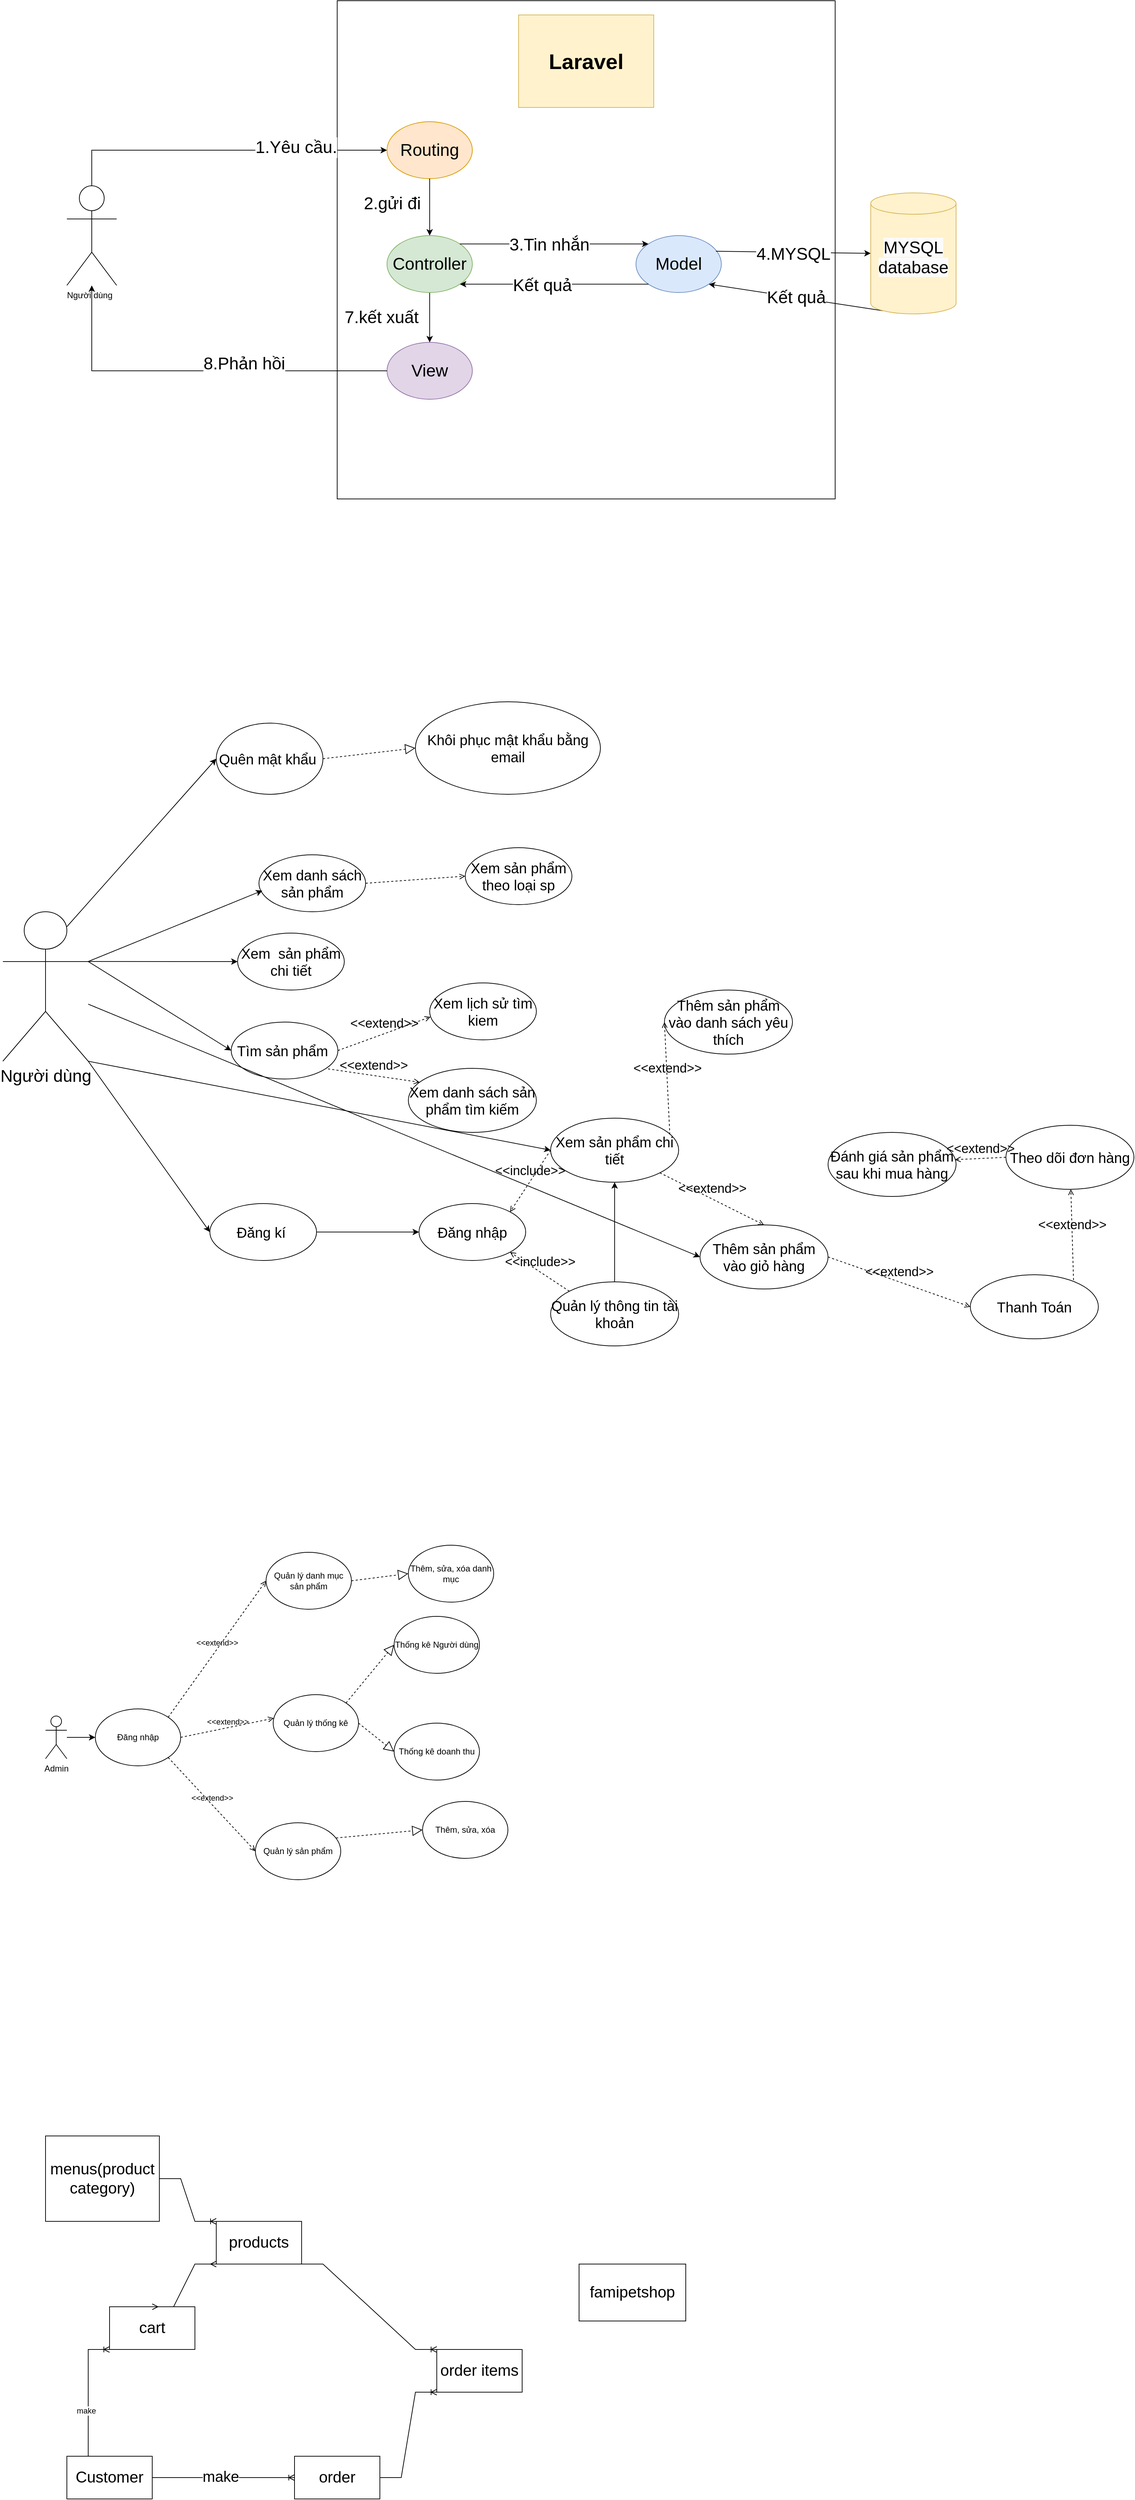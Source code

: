 <mxfile version="22.0.0" type="github">
  <diagram name="Page-1" id="Csa7pxaQarw_l8LM6HaA">
    <mxGraphModel dx="1303" dy="1769" grid="1" gridSize="10" guides="1" tooltips="1" connect="1" arrows="1" fold="1" page="1" pageScale="1" pageWidth="850" pageHeight="1100" math="0" shadow="0">
      <root>
        <mxCell id="0" />
        <mxCell id="1" parent="0" />
        <mxCell id="3KPnmuKeQcaT3rE72Kjd-59" value="" style="group" parent="1" vertex="1" connectable="0">
          <mxGeometry x="60" y="55" width="1590" height="905" as="geometry" />
        </mxCell>
        <mxCell id="dK1LLXXqNewjSdYJ9ix--1" value="Người dùng" style="shape=umlActor;verticalLabelPosition=bottom;verticalAlign=top;html=1;outlineConnect=0;fontSize=24;" parent="3KPnmuKeQcaT3rE72Kjd-59" vertex="1">
          <mxGeometry y="295" width="120" height="210" as="geometry" />
        </mxCell>
        <mxCell id="dK1LLXXqNewjSdYJ9ix--2" value="Quên mật khẩu&amp;nbsp;" style="ellipse;whiteSpace=wrap;html=1;fontSize=20;" parent="3KPnmuKeQcaT3rE72Kjd-59" vertex="1">
          <mxGeometry x="300" y="30" width="150" height="100" as="geometry" />
        </mxCell>
        <mxCell id="dK1LLXXqNewjSdYJ9ix--3" value="Xem danh sách sản phẩm" style="ellipse;whiteSpace=wrap;html=1;fontSize=20;" parent="3KPnmuKeQcaT3rE72Kjd-59" vertex="1">
          <mxGeometry x="360" y="215" width="150" height="80" as="geometry" />
        </mxCell>
        <mxCell id="dK1LLXXqNewjSdYJ9ix--7" value="Xem&amp;nbsp; sản phẩm chi tiết" style="ellipse;whiteSpace=wrap;html=1;fontSize=20;" parent="3KPnmuKeQcaT3rE72Kjd-59" vertex="1">
          <mxGeometry x="330" y="325" width="150" height="80" as="geometry" />
        </mxCell>
        <mxCell id="dK1LLXXqNewjSdYJ9ix--8" value="Tìm sản phẩm&amp;nbsp;" style="ellipse;whiteSpace=wrap;html=1;fontSize=20;" parent="3KPnmuKeQcaT3rE72Kjd-59" vertex="1">
          <mxGeometry x="321" y="450" width="150" height="80" as="geometry" />
        </mxCell>
        <mxCell id="dK1LLXXqNewjSdYJ9ix--9" value="Đăng nhập" style="ellipse;whiteSpace=wrap;html=1;fontSize=20;" parent="3KPnmuKeQcaT3rE72Kjd-59" vertex="1">
          <mxGeometry x="585" y="705" width="150" height="80" as="geometry" />
        </mxCell>
        <mxCell id="dK1LLXXqNewjSdYJ9ix--13" value="Đăng kí&amp;nbsp;" style="ellipse;whiteSpace=wrap;html=1;fontSize=20;" parent="3KPnmuKeQcaT3rE72Kjd-59" vertex="1">
          <mxGeometry x="291" y="705" width="150" height="80" as="geometry" />
        </mxCell>
        <mxCell id="dK1LLXXqNewjSdYJ9ix--62" value="" style="endArrow=classic;html=1;rounded=0;entryX=0;entryY=0.5;entryDx=0;entryDy=0;exitX=0.75;exitY=0.1;exitDx=0;exitDy=0;exitPerimeter=0;" parent="3KPnmuKeQcaT3rE72Kjd-59" source="dK1LLXXqNewjSdYJ9ix--1" target="dK1LLXXqNewjSdYJ9ix--2" edge="1">
          <mxGeometry width="50" height="50" relative="1" as="geometry">
            <mxPoint x="290" y="495" as="sourcePoint" />
            <mxPoint x="340" y="445" as="targetPoint" />
          </mxGeometry>
        </mxCell>
        <mxCell id="dK1LLXXqNewjSdYJ9ix--64" value="" style="endArrow=classic;html=1;rounded=0;entryX=0.032;entryY=0.629;entryDx=0;entryDy=0;entryPerimeter=0;exitX=1;exitY=0.333;exitDx=0;exitDy=0;exitPerimeter=0;" parent="3KPnmuKeQcaT3rE72Kjd-59" source="dK1LLXXqNewjSdYJ9ix--1" target="dK1LLXXqNewjSdYJ9ix--3" edge="1">
          <mxGeometry width="50" height="50" relative="1" as="geometry">
            <mxPoint x="130" y="365" as="sourcePoint" />
            <mxPoint x="340" y="445" as="targetPoint" />
          </mxGeometry>
        </mxCell>
        <mxCell id="dK1LLXXqNewjSdYJ9ix--65" value="" style="endArrow=classic;html=1;rounded=0;entryX=0;entryY=0.5;entryDx=0;entryDy=0;exitX=1;exitY=0.333;exitDx=0;exitDy=0;exitPerimeter=0;" parent="3KPnmuKeQcaT3rE72Kjd-59" source="dK1LLXXqNewjSdYJ9ix--1" target="dK1LLXXqNewjSdYJ9ix--7" edge="1">
          <mxGeometry width="50" height="50" relative="1" as="geometry">
            <mxPoint x="120" y="425" as="sourcePoint" />
            <mxPoint x="340" y="445" as="targetPoint" />
          </mxGeometry>
        </mxCell>
        <mxCell id="dK1LLXXqNewjSdYJ9ix--66" value="" style="endArrow=classic;html=1;rounded=0;entryX=0;entryY=0.5;entryDx=0;entryDy=0;exitX=1;exitY=0.333;exitDx=0;exitDy=0;exitPerimeter=0;" parent="3KPnmuKeQcaT3rE72Kjd-59" source="dK1LLXXqNewjSdYJ9ix--1" target="dK1LLXXqNewjSdYJ9ix--8" edge="1">
          <mxGeometry width="50" height="50" relative="1" as="geometry">
            <mxPoint x="290" y="495" as="sourcePoint" />
            <mxPoint x="340" y="445" as="targetPoint" />
          </mxGeometry>
        </mxCell>
        <mxCell id="dK1LLXXqNewjSdYJ9ix--68" value="" style="endArrow=classic;html=1;rounded=0;entryX=0;entryY=0.5;entryDx=0;entryDy=0;exitX=1;exitY=1;exitDx=0;exitDy=0;exitPerimeter=0;" parent="3KPnmuKeQcaT3rE72Kjd-59" source="dK1LLXXqNewjSdYJ9ix--1" target="dK1LLXXqNewjSdYJ9ix--13" edge="1">
          <mxGeometry width="50" height="50" relative="1" as="geometry">
            <mxPoint x="290" y="495" as="sourcePoint" />
            <mxPoint x="340" y="445" as="targetPoint" />
          </mxGeometry>
        </mxCell>
        <mxCell id="3KPnmuKeQcaT3rE72Kjd-23" value="&lt;font style=&quot;font-size: 20px;&quot;&gt;Khôi phục mật khẩu bằng email&lt;/font&gt;" style="ellipse;whiteSpace=wrap;html=1;" parent="3KPnmuKeQcaT3rE72Kjd-59" vertex="1">
          <mxGeometry x="580" width="260" height="130" as="geometry" />
        </mxCell>
        <mxCell id="3KPnmuKeQcaT3rE72Kjd-24" value="" style="endArrow=block;dashed=1;endFill=0;endSize=12;html=1;rounded=0;exitX=1;exitY=0.5;exitDx=0;exitDy=0;entryX=0;entryY=0.5;entryDx=0;entryDy=0;" parent="3KPnmuKeQcaT3rE72Kjd-59" source="dK1LLXXqNewjSdYJ9ix--2" target="3KPnmuKeQcaT3rE72Kjd-23" edge="1">
          <mxGeometry width="160" relative="1" as="geometry">
            <mxPoint x="560" y="335" as="sourcePoint" />
            <mxPoint x="720" y="335" as="targetPoint" />
          </mxGeometry>
        </mxCell>
        <mxCell id="3KPnmuKeQcaT3rE72Kjd-26" value="" style="endArrow=classic;html=1;rounded=0;exitX=1;exitY=0.5;exitDx=0;exitDy=0;entryX=0;entryY=0.5;entryDx=0;entryDy=0;" parent="3KPnmuKeQcaT3rE72Kjd-59" source="dK1LLXXqNewjSdYJ9ix--13" target="dK1LLXXqNewjSdYJ9ix--9" edge="1">
          <mxGeometry width="50" height="50" relative="1" as="geometry">
            <mxPoint x="610" y="685" as="sourcePoint" />
            <mxPoint x="660" y="635" as="targetPoint" />
          </mxGeometry>
        </mxCell>
        <mxCell id="3KPnmuKeQcaT3rE72Kjd-28" value="Xem sản phẩm theo loại sp" style="ellipse;whiteSpace=wrap;html=1;fontSize=20;" parent="3KPnmuKeQcaT3rE72Kjd-59" vertex="1">
          <mxGeometry x="650" y="205" width="150" height="80" as="geometry" />
        </mxCell>
        <mxCell id="3KPnmuKeQcaT3rE72Kjd-32" value="" style="html=1;verticalAlign=bottom;labelBackgroundColor=none;endArrow=open;endFill=0;dashed=1;rounded=0;entryX=0;entryY=0.5;entryDx=0;entryDy=0;exitX=1;exitY=0.5;exitDx=0;exitDy=0;" parent="3KPnmuKeQcaT3rE72Kjd-59" source="dK1LLXXqNewjSdYJ9ix--3" target="3KPnmuKeQcaT3rE72Kjd-28" edge="1">
          <mxGeometry width="160" relative="1" as="geometry">
            <mxPoint x="560" y="325" as="sourcePoint" />
            <mxPoint x="720" y="325" as="targetPoint" />
          </mxGeometry>
        </mxCell>
        <mxCell id="3KPnmuKeQcaT3rE72Kjd-33" value="Xem danh sách sản phẩm tìm kiếm" style="ellipse;whiteSpace=wrap;html=1;fontSize=20;" parent="3KPnmuKeQcaT3rE72Kjd-59" vertex="1">
          <mxGeometry x="570" y="515" width="180" height="90" as="geometry" />
        </mxCell>
        <mxCell id="3KPnmuKeQcaT3rE72Kjd-34" value="Xem lịch sử tìm kiem" style="ellipse;whiteSpace=wrap;html=1;fontSize=20;" parent="3KPnmuKeQcaT3rE72Kjd-59" vertex="1">
          <mxGeometry x="600" y="395" width="150" height="80" as="geometry" />
        </mxCell>
        <mxCell id="3KPnmuKeQcaT3rE72Kjd-35" value="&lt;font style=&quot;font-size: 18px;&quot;&gt;&amp;lt;&amp;lt;extend&amp;gt;&amp;gt;&lt;/font&gt;" style="html=1;verticalAlign=bottom;labelBackgroundColor=none;endArrow=open;endFill=0;dashed=1;rounded=0;entryX=0.088;entryY=0.217;entryDx=0;entryDy=0;entryPerimeter=0;exitX=0.907;exitY=0.822;exitDx=0;exitDy=0;exitPerimeter=0;" parent="3KPnmuKeQcaT3rE72Kjd-59" source="dK1LLXXqNewjSdYJ9ix--8" target="3KPnmuKeQcaT3rE72Kjd-33" edge="1">
          <mxGeometry width="160" relative="1" as="geometry">
            <mxPoint x="490" y="565" as="sourcePoint" />
            <mxPoint x="720" y="295" as="targetPoint" />
          </mxGeometry>
        </mxCell>
        <mxCell id="3KPnmuKeQcaT3rE72Kjd-36" value="&lt;font style=&quot;font-size: 18px;&quot;&gt;&amp;lt;&amp;lt;extend&amp;gt;&amp;gt;&lt;/font&gt;" style="html=1;verticalAlign=bottom;labelBackgroundColor=none;endArrow=open;endFill=0;dashed=1;rounded=0;exitX=1;exitY=0.5;exitDx=0;exitDy=0;entryX=0.008;entryY=0.597;entryDx=0;entryDy=0;entryPerimeter=0;" parent="3KPnmuKeQcaT3rE72Kjd-59" source="dK1LLXXqNewjSdYJ9ix--8" target="3KPnmuKeQcaT3rE72Kjd-34" edge="1">
          <mxGeometry width="160" relative="1" as="geometry">
            <mxPoint x="560" y="295" as="sourcePoint" />
            <mxPoint x="540" y="435" as="targetPoint" />
          </mxGeometry>
        </mxCell>
        <mxCell id="3KPnmuKeQcaT3rE72Kjd-41" value="Thêm sản phẩm vào danh sách yêu thích" style="ellipse;whiteSpace=wrap;html=1;fontSize=20;" parent="3KPnmuKeQcaT3rE72Kjd-59" vertex="1">
          <mxGeometry x="930" y="405" width="180" height="90" as="geometry" />
        </mxCell>
        <mxCell id="3KPnmuKeQcaT3rE72Kjd-42" value="Thêm sản phẩm vào giỏ hàng" style="ellipse;whiteSpace=wrap;html=1;fontSize=20;" parent="3KPnmuKeQcaT3rE72Kjd-59" vertex="1">
          <mxGeometry x="980" y="735" width="180" height="90" as="geometry" />
        </mxCell>
        <mxCell id="3KPnmuKeQcaT3rE72Kjd-44" value="Xem sản phẩm chi tiết" style="ellipse;whiteSpace=wrap;html=1;fontSize=20;" parent="3KPnmuKeQcaT3rE72Kjd-59" vertex="1">
          <mxGeometry x="770" y="585" width="180" height="90" as="geometry" />
        </mxCell>
        <mxCell id="3KPnmuKeQcaT3rE72Kjd-46" value="Thanh Toán" style="ellipse;whiteSpace=wrap;html=1;fontSize=20;" parent="3KPnmuKeQcaT3rE72Kjd-59" vertex="1">
          <mxGeometry x="1360" y="805" width="180" height="90" as="geometry" />
        </mxCell>
        <mxCell id="3KPnmuKeQcaT3rE72Kjd-47" value="Theo dõi đơn hàng" style="ellipse;whiteSpace=wrap;html=1;fontSize=20;" parent="3KPnmuKeQcaT3rE72Kjd-59" vertex="1">
          <mxGeometry x="1410" y="595" width="180" height="90" as="geometry" />
        </mxCell>
        <mxCell id="3KPnmuKeQcaT3rE72Kjd-48" value="Đánh giá sản phẩm sau khi mua hàng" style="ellipse;whiteSpace=wrap;html=1;fontSize=20;" parent="3KPnmuKeQcaT3rE72Kjd-59" vertex="1">
          <mxGeometry x="1160" y="605" width="180" height="90" as="geometry" />
        </mxCell>
        <mxCell id="3KPnmuKeQcaT3rE72Kjd-50" value="&lt;font style=&quot;font-size: 18px;&quot;&gt;&amp;lt;&amp;lt;include&amp;gt;&amp;gt;&lt;/font&gt;" style="html=1;verticalAlign=bottom;labelBackgroundColor=none;endArrow=open;endFill=0;dashed=1;rounded=0;exitX=0;exitY=0.5;exitDx=0;exitDy=0;entryX=1;entryY=0;entryDx=0;entryDy=0;" parent="3KPnmuKeQcaT3rE72Kjd-59" source="3KPnmuKeQcaT3rE72Kjd-44" target="dK1LLXXqNewjSdYJ9ix--9" edge="1">
          <mxGeometry width="160" relative="1" as="geometry">
            <mxPoint x="850" y="635" as="sourcePoint" />
            <mxPoint x="650" y="645" as="targetPoint" />
          </mxGeometry>
        </mxCell>
        <mxCell id="3KPnmuKeQcaT3rE72Kjd-53" value="&lt;font style=&quot;font-size: 18px;&quot;&gt;&amp;lt;&amp;lt;extend&amp;gt;&amp;gt;&lt;/font&gt;" style="html=1;verticalAlign=bottom;labelBackgroundColor=none;endArrow=open;endFill=0;dashed=1;rounded=0;exitX=0.806;exitY=0.084;exitDx=0;exitDy=0;exitPerimeter=0;" parent="3KPnmuKeQcaT3rE72Kjd-59" source="3KPnmuKeQcaT3rE72Kjd-46" target="3KPnmuKeQcaT3rE72Kjd-47" edge="1">
          <mxGeometry width="160" relative="1" as="geometry">
            <mxPoint x="1330" y="695" as="sourcePoint" />
            <mxPoint x="1459" y="714" as="targetPoint" />
          </mxGeometry>
        </mxCell>
        <mxCell id="3KPnmuKeQcaT3rE72Kjd-54" value="&lt;font style=&quot;font-size: 18px;&quot;&gt;&amp;lt;&amp;lt;extend&amp;gt;&amp;gt;&lt;/font&gt;" style="html=1;verticalAlign=bottom;labelBackgroundColor=none;endArrow=open;endFill=0;dashed=1;rounded=0;entryX=0;entryY=0.5;entryDx=0;entryDy=0;exitX=1;exitY=0.5;exitDx=0;exitDy=0;" parent="3KPnmuKeQcaT3rE72Kjd-59" source="3KPnmuKeQcaT3rE72Kjd-42" target="3KPnmuKeQcaT3rE72Kjd-46" edge="1">
          <mxGeometry width="160" relative="1" as="geometry">
            <mxPoint x="1190" y="895" as="sourcePoint" />
            <mxPoint x="1319" y="914" as="targetPoint" />
          </mxGeometry>
        </mxCell>
        <mxCell id="3KPnmuKeQcaT3rE72Kjd-55" value="&lt;font style=&quot;font-size: 18px;&quot;&gt;&amp;lt;&amp;lt;extend&amp;gt;&amp;gt;&lt;/font&gt;" style="html=1;verticalAlign=bottom;labelBackgroundColor=none;endArrow=open;endFill=0;dashed=1;rounded=0;entryX=0.5;entryY=0;entryDx=0;entryDy=0;" parent="3KPnmuKeQcaT3rE72Kjd-59" source="3KPnmuKeQcaT3rE72Kjd-44" target="3KPnmuKeQcaT3rE72Kjd-42" edge="1">
          <mxGeometry width="160" relative="1" as="geometry">
            <mxPoint x="761" y="725" as="sourcePoint" />
            <mxPoint x="890" y="744" as="targetPoint" />
          </mxGeometry>
        </mxCell>
        <mxCell id="3KPnmuKeQcaT3rE72Kjd-56" value="&lt;font style=&quot;font-size: 18px;&quot;&gt;&amp;lt;&amp;lt;extend&amp;gt;&amp;gt;&lt;/font&gt;" style="html=1;verticalAlign=bottom;labelBackgroundColor=none;endArrow=open;endFill=0;dashed=1;rounded=0;entryX=0;entryY=0.5;entryDx=0;entryDy=0;exitX=0.931;exitY=0.256;exitDx=0;exitDy=0;exitPerimeter=0;" parent="3KPnmuKeQcaT3rE72Kjd-59" source="3KPnmuKeQcaT3rE72Kjd-44" target="3KPnmuKeQcaT3rE72Kjd-41" edge="1">
          <mxGeometry width="160" relative="1" as="geometry">
            <mxPoint x="940" y="540" as="sourcePoint" />
            <mxPoint x="1069" y="559" as="targetPoint" />
          </mxGeometry>
        </mxCell>
        <mxCell id="3KPnmuKeQcaT3rE72Kjd-58" value="&lt;font style=&quot;font-size: 18px;&quot;&gt;&amp;lt;&amp;lt;extend&amp;gt;&amp;gt;&lt;/font&gt;" style="html=1;verticalAlign=bottom;labelBackgroundColor=none;endArrow=open;endFill=0;dashed=1;rounded=0;entryX=0.991;entryY=0.426;entryDx=0;entryDy=0;entryPerimeter=0;exitX=0;exitY=0.5;exitDx=0;exitDy=0;" parent="3KPnmuKeQcaT3rE72Kjd-59" source="3KPnmuKeQcaT3rE72Kjd-47" target="3KPnmuKeQcaT3rE72Kjd-48" edge="1">
          <mxGeometry width="160" relative="1" as="geometry">
            <mxPoint x="1310" y="545" as="sourcePoint" />
            <mxPoint x="1439" y="564" as="targetPoint" />
          </mxGeometry>
        </mxCell>
        <mxCell id="3KPnmuKeQcaT3rE72Kjd-43" value="Quản lý thông tin tài khoản" style="ellipse;whiteSpace=wrap;html=1;fontSize=20;" parent="3KPnmuKeQcaT3rE72Kjd-59" vertex="1">
          <mxGeometry x="770" y="815" width="180" height="90" as="geometry" />
        </mxCell>
        <mxCell id="e0E3MGfZWb1Pn-WTLf0u-1" value="" style="edgeStyle=orthogonalEdgeStyle;rounded=0;orthogonalLoop=1;jettySize=auto;html=1;" parent="3KPnmuKeQcaT3rE72Kjd-59" source="3KPnmuKeQcaT3rE72Kjd-43" target="3KPnmuKeQcaT3rE72Kjd-44" edge="1">
          <mxGeometry relative="1" as="geometry" />
        </mxCell>
        <mxCell id="3KPnmuKeQcaT3rE72Kjd-52" value="&lt;font style=&quot;font-size: 18px;&quot;&gt;&amp;lt;&amp;lt;include&amp;gt;&amp;gt;&lt;/font&gt;" style="html=1;verticalAlign=bottom;labelBackgroundColor=none;endArrow=open;endFill=0;dashed=1;rounded=0;exitX=0;exitY=0;exitDx=0;exitDy=0;entryX=1;entryY=1;entryDx=0;entryDy=0;" parent="3KPnmuKeQcaT3rE72Kjd-59" source="3KPnmuKeQcaT3rE72Kjd-43" target="dK1LLXXqNewjSdYJ9ix--9" edge="1">
          <mxGeometry width="160" relative="1" as="geometry">
            <mxPoint x="720" y="765" as="sourcePoint" />
            <mxPoint x="650" y="835" as="targetPoint" />
          </mxGeometry>
        </mxCell>
        <mxCell id="e0E3MGfZWb1Pn-WTLf0u-2" value="" style="endArrow=classic;html=1;rounded=0;entryX=0;entryY=0.5;entryDx=0;entryDy=0;" parent="3KPnmuKeQcaT3rE72Kjd-59" source="dK1LLXXqNewjSdYJ9ix--1" target="3KPnmuKeQcaT3rE72Kjd-42" edge="1">
          <mxGeometry width="50" height="50" relative="1" as="geometry">
            <mxPoint x="760" y="595" as="sourcePoint" />
            <mxPoint x="810" y="545" as="targetPoint" />
          </mxGeometry>
        </mxCell>
        <mxCell id="e0E3MGfZWb1Pn-WTLf0u-3" value="" style="endArrow=classic;html=1;rounded=0;entryX=0;entryY=0.5;entryDx=0;entryDy=0;exitX=1;exitY=1;exitDx=0;exitDy=0;exitPerimeter=0;" parent="3KPnmuKeQcaT3rE72Kjd-59" source="dK1LLXXqNewjSdYJ9ix--1" target="3KPnmuKeQcaT3rE72Kjd-44" edge="1">
          <mxGeometry width="50" height="50" relative="1" as="geometry">
            <mxPoint x="760" y="595" as="sourcePoint" />
            <mxPoint x="810" y="545" as="targetPoint" />
          </mxGeometry>
        </mxCell>
        <mxCell id="3KPnmuKeQcaT3rE72Kjd-60" value="" style="group" parent="1" vertex="1" connectable="0">
          <mxGeometry x="150" y="-930" width="1250" height="700" as="geometry" />
        </mxCell>
        <mxCell id="dK1LLXXqNewjSdYJ9ix--20" value="" style="whiteSpace=wrap;html=1;aspect=fixed;" parent="3KPnmuKeQcaT3rE72Kjd-60" vertex="1">
          <mxGeometry x="380" width="700" height="700" as="geometry" />
        </mxCell>
        <mxCell id="dK1LLXXqNewjSdYJ9ix--21" value="&lt;font style=&quot;font-size: 24px;&quot;&gt;Routing&lt;/font&gt;" style="ellipse;whiteSpace=wrap;html=1;fillColor=#ffe6cc;strokeColor=#d79b00;" parent="3KPnmuKeQcaT3rE72Kjd-60" vertex="1">
          <mxGeometry x="450" y="170" width="120" height="80" as="geometry" />
        </mxCell>
        <mxCell id="dK1LLXXqNewjSdYJ9ix--22" value="View" style="ellipse;whiteSpace=wrap;html=1;fontSize=24;fillColor=#e1d5e7;strokeColor=#9673a6;" parent="3KPnmuKeQcaT3rE72Kjd-60" vertex="1">
          <mxGeometry x="450" y="480" width="120" height="80" as="geometry" />
        </mxCell>
        <mxCell id="dK1LLXXqNewjSdYJ9ix--36" style="edgeStyle=orthogonalEdgeStyle;rounded=0;orthogonalLoop=1;jettySize=auto;html=1;" parent="3KPnmuKeQcaT3rE72Kjd-60" source="dK1LLXXqNewjSdYJ9ix--23" target="dK1LLXXqNewjSdYJ9ix--22" edge="1">
          <mxGeometry relative="1" as="geometry" />
        </mxCell>
        <mxCell id="dK1LLXXqNewjSdYJ9ix--23" value="Controller" style="ellipse;whiteSpace=wrap;html=1;fontSize=24;fillColor=#d5e8d4;strokeColor=#82b366;" parent="3KPnmuKeQcaT3rE72Kjd-60" vertex="1">
          <mxGeometry x="450" y="330" width="120" height="80" as="geometry" />
        </mxCell>
        <mxCell id="dK1LLXXqNewjSdYJ9ix--35" style="edgeStyle=orthogonalEdgeStyle;rounded=0;orthogonalLoop=1;jettySize=auto;html=1;" parent="3KPnmuKeQcaT3rE72Kjd-60" source="dK1LLXXqNewjSdYJ9ix--21" target="dK1LLXXqNewjSdYJ9ix--23" edge="1">
          <mxGeometry relative="1" as="geometry" />
        </mxCell>
        <mxCell id="dK1LLXXqNewjSdYJ9ix--25" value="Model" style="ellipse;whiteSpace=wrap;html=1;fontSize=24;fillColor=#dae8fc;strokeColor=#6c8ebf;" parent="3KPnmuKeQcaT3rE72Kjd-60" vertex="1">
          <mxGeometry x="800" y="330" width="120" height="80" as="geometry" />
        </mxCell>
        <mxCell id="dK1LLXXqNewjSdYJ9ix--41" value="" style="endArrow=classic;html=1;rounded=0;exitX=1;exitY=0;exitDx=0;exitDy=0;entryX=0;entryY=0;entryDx=0;entryDy=0;" parent="3KPnmuKeQcaT3rE72Kjd-60" source="dK1LLXXqNewjSdYJ9ix--23" target="dK1LLXXqNewjSdYJ9ix--25" edge="1">
          <mxGeometry x="0.113" width="50" height="50" relative="1" as="geometry">
            <mxPoint x="610" y="280" as="sourcePoint" />
            <mxPoint x="660" y="230" as="targetPoint" />
            <mxPoint as="offset" />
          </mxGeometry>
        </mxCell>
        <mxCell id="dK1LLXXqNewjSdYJ9ix--43" value="3.Tin nhắn" style="edgeLabel;html=1;align=center;verticalAlign=middle;resizable=0;points=[];fontSize=24;" parent="dK1LLXXqNewjSdYJ9ix--41" vertex="1" connectable="0">
          <mxGeometry x="-0.045" y="-1" relative="1" as="geometry">
            <mxPoint x="-1" as="offset" />
          </mxGeometry>
        </mxCell>
        <mxCell id="dK1LLXXqNewjSdYJ9ix--42" value="" style="endArrow=classic;html=1;rounded=0;entryX=1;entryY=1;entryDx=0;entryDy=0;exitX=0;exitY=1;exitDx=0;exitDy=0;" parent="3KPnmuKeQcaT3rE72Kjd-60" source="dK1LLXXqNewjSdYJ9ix--25" target="dK1LLXXqNewjSdYJ9ix--23" edge="1">
          <mxGeometry width="50" height="50" relative="1" as="geometry">
            <mxPoint x="610" y="280" as="sourcePoint" />
            <mxPoint x="660" y="230" as="targetPoint" />
          </mxGeometry>
        </mxCell>
        <mxCell id="dK1LLXXqNewjSdYJ9ix--69" value="Kết quả" style="edgeLabel;html=1;align=center;verticalAlign=middle;resizable=0;points=[];fontSize=24;" parent="dK1LLXXqNewjSdYJ9ix--42" vertex="1" connectable="0">
          <mxGeometry x="0.125" y="1" relative="1" as="geometry">
            <mxPoint x="-1" as="offset" />
          </mxGeometry>
        </mxCell>
        <mxCell id="dK1LLXXqNewjSdYJ9ix--44" value="" style="endArrow=classic;html=1;rounded=0;exitX=0.937;exitY=0.275;exitDx=0;exitDy=0;exitPerimeter=0;entryX=0;entryY=0.5;entryDx=0;entryDy=0;entryPerimeter=0;" parent="3KPnmuKeQcaT3rE72Kjd-60" source="dK1LLXXqNewjSdYJ9ix--25" target="iRJZXSuGH4cgB7OpyZ8q-20" edge="1">
          <mxGeometry width="50" height="50" relative="1" as="geometry">
            <mxPoint x="610" y="280" as="sourcePoint" />
            <mxPoint x="1147.574" y="341.716" as="targetPoint" />
          </mxGeometry>
        </mxCell>
        <mxCell id="dK1LLXXqNewjSdYJ9ix--71" value="4.MYSQL" style="edgeLabel;html=1;align=center;verticalAlign=middle;resizable=0;points=[];fontSize=24;" parent="dK1LLXXqNewjSdYJ9ix--44" vertex="1" connectable="0">
          <mxGeometry x="-0.007" y="-2" relative="1" as="geometry">
            <mxPoint as="offset" />
          </mxGeometry>
        </mxCell>
        <mxCell id="dK1LLXXqNewjSdYJ9ix--46" value="" style="endArrow=classic;html=1;rounded=0;entryX=1;entryY=1;entryDx=0;entryDy=0;exitX=0.145;exitY=1;exitDx=0;exitDy=-4.35;exitPerimeter=0;" parent="3KPnmuKeQcaT3rE72Kjd-60" source="iRJZXSuGH4cgB7OpyZ8q-20" target="dK1LLXXqNewjSdYJ9ix--25" edge="1">
          <mxGeometry width="50" height="50" relative="1" as="geometry">
            <mxPoint x="1147.574" y="398.284" as="sourcePoint" />
            <mxPoint x="660" y="230" as="targetPoint" />
          </mxGeometry>
        </mxCell>
        <mxCell id="dK1LLXXqNewjSdYJ9ix--75" value="Kết quả" style="edgeLabel;html=1;align=center;verticalAlign=middle;resizable=0;points=[];fontSize=24;" parent="dK1LLXXqNewjSdYJ9ix--46" vertex="1" connectable="0">
          <mxGeometry x="-0.0" relative="1" as="geometry">
            <mxPoint as="offset" />
          </mxGeometry>
        </mxCell>
        <mxCell id="dK1LLXXqNewjSdYJ9ix--47" value="&lt;font style=&quot;font-size: 30px;&quot;&gt;Laravel&lt;/font&gt;" style="text;html=1;strokeColor=#d6b656;fillColor=#fff2cc;align=center;verticalAlign=middle;whiteSpace=wrap;rounded=0;fontStyle=1" parent="3KPnmuKeQcaT3rE72Kjd-60" vertex="1">
          <mxGeometry x="635" y="20" width="190" height="130" as="geometry" />
        </mxCell>
        <mxCell id="dK1LLXXqNewjSdYJ9ix--50" value="2.gửi đi" style="text;html=1;strokeColor=none;fillColor=none;align=center;verticalAlign=middle;whiteSpace=wrap;rounded=0;fontSize=24;" parent="3KPnmuKeQcaT3rE72Kjd-60" vertex="1">
          <mxGeometry x="410" y="270" width="95" height="30" as="geometry" />
        </mxCell>
        <mxCell id="dK1LLXXqNewjSdYJ9ix--77" value="7.kết xuất" style="text;html=1;strokeColor=none;fillColor=none;align=center;verticalAlign=middle;whiteSpace=wrap;rounded=0;fontSize=24;" parent="3KPnmuKeQcaT3rE72Kjd-60" vertex="1">
          <mxGeometry x="380" y="430" width="125" height="30" as="geometry" />
        </mxCell>
        <mxCell id="iRJZXSuGH4cgB7OpyZ8q-20" value="&#xa;&lt;span style=&quot;color: rgb(0, 0, 0); font-family: Helvetica; font-size: 24px; font-style: normal; font-variant-ligatures: normal; font-variant-caps: normal; font-weight: 400; letter-spacing: normal; orphans: 2; text-align: center; text-indent: 0px; text-transform: none; widows: 2; word-spacing: 0px; -webkit-text-stroke-width: 0px; background-color: rgb(251, 251, 251); text-decoration-thickness: initial; text-decoration-style: initial; text-decoration-color: initial; float: none; display: inline !important;&quot;&gt;MYSQL&lt;/span&gt;&lt;br style=&quot;border-color: var(--border-color); color: rgb(0, 0, 0); font-family: Helvetica; font-size: 24px; font-style: normal; font-variant-ligatures: normal; font-variant-caps: normal; font-weight: 400; letter-spacing: normal; orphans: 2; text-align: center; text-indent: 0px; text-transform: none; widows: 2; word-spacing: 0px; -webkit-text-stroke-width: 0px; background-color: rgb(251, 251, 251); text-decoration-thickness: initial; text-decoration-style: initial; text-decoration-color: initial;&quot;&gt;&lt;span style=&quot;color: rgb(0, 0, 0); font-family: Helvetica; font-size: 24px; font-style: normal; font-variant-ligatures: normal; font-variant-caps: normal; font-weight: 400; letter-spacing: normal; orphans: 2; text-align: center; text-indent: 0px; text-transform: none; widows: 2; word-spacing: 0px; -webkit-text-stroke-width: 0px; background-color: rgb(251, 251, 251); text-decoration-thickness: initial; text-decoration-style: initial; text-decoration-color: initial; float: none; display: inline !important;&quot;&gt;database&lt;/span&gt;&#xa;&#xa;" style="shape=cylinder3;whiteSpace=wrap;html=1;boundedLbl=1;backgroundOutline=1;size=15;fillColor=#fff2cc;strokeColor=#d6b656;" parent="3KPnmuKeQcaT3rE72Kjd-60" vertex="1">
          <mxGeometry x="1130" y="270" width="120" height="170" as="geometry" />
        </mxCell>
        <mxCell id="3KPnmuKeQcaT3rE72Kjd-1" value="Người dùng&amp;nbsp;&amp;nbsp;" style="shape=umlActor;verticalLabelPosition=bottom;verticalAlign=top;html=1;outlineConnect=0;" parent="3KPnmuKeQcaT3rE72Kjd-60" vertex="1">
          <mxGeometry y="260" width="70" height="140" as="geometry" />
        </mxCell>
        <mxCell id="dK1LLXXqNewjSdYJ9ix--32" style="edgeStyle=orthogonalEdgeStyle;rounded=0;orthogonalLoop=1;jettySize=auto;html=1;entryX=0;entryY=0.5;entryDx=0;entryDy=0;exitX=0.5;exitY=0;exitDx=0;exitDy=0;exitPerimeter=0;" parent="3KPnmuKeQcaT3rE72Kjd-60" source="3KPnmuKeQcaT3rE72Kjd-1" target="dK1LLXXqNewjSdYJ9ix--21" edge="1">
          <mxGeometry relative="1" as="geometry">
            <mxPoint x="80" y="330" as="sourcePoint" />
          </mxGeometry>
        </mxCell>
        <mxCell id="dK1LLXXqNewjSdYJ9ix--34" value="&lt;font style=&quot;font-size: 24px;&quot;&gt;1.Yêu cầu.&lt;/font&gt;" style="edgeLabel;html=1;align=center;verticalAlign=middle;resizable=0;points=[];" parent="dK1LLXXqNewjSdYJ9ix--32" vertex="1" connectable="0">
          <mxGeometry x="0.45" y="4" relative="1" as="geometry">
            <mxPoint as="offset" />
          </mxGeometry>
        </mxCell>
        <mxCell id="dK1LLXXqNewjSdYJ9ix--33" style="edgeStyle=orthogonalEdgeStyle;rounded=0;orthogonalLoop=1;jettySize=auto;html=1;exitX=0;exitY=0.5;exitDx=0;exitDy=0;" parent="3KPnmuKeQcaT3rE72Kjd-60" source="dK1LLXXqNewjSdYJ9ix--22" target="3KPnmuKeQcaT3rE72Kjd-1" edge="1">
          <mxGeometry relative="1" as="geometry">
            <mxPoint x="80" y="410" as="targetPoint" />
          </mxGeometry>
        </mxCell>
        <mxCell id="dK1LLXXqNewjSdYJ9ix--49" value="&lt;font style=&quot;font-size: 24px;&quot;&gt;8.Phản hồi&lt;/font&gt;" style="edgeLabel;html=1;align=center;verticalAlign=middle;resizable=0;points=[];" parent="dK1LLXXqNewjSdYJ9ix--33" vertex="1" connectable="0">
          <mxGeometry x="0.48" relative="1" as="geometry">
            <mxPoint x="195" y="-10" as="offset" />
          </mxGeometry>
        </mxCell>
        <mxCell id="3KPnmuKeQcaT3rE72Kjd-81" value="" style="group" parent="1" vertex="1" connectable="0">
          <mxGeometry x="120" y="1240" width="650" height="470" as="geometry" />
        </mxCell>
        <mxCell id="iRJZXSuGH4cgB7OpyZ8q-1" value="Admin" style="shape=umlActor;verticalLabelPosition=bottom;verticalAlign=top;html=1;outlineConnect=0;" parent="3KPnmuKeQcaT3rE72Kjd-81" vertex="1">
          <mxGeometry y="240" width="30" height="60" as="geometry" />
        </mxCell>
        <mxCell id="iRJZXSuGH4cgB7OpyZ8q-4" value="Quản lý danh mục sản phẩm" style="ellipse;whiteSpace=wrap;html=1;direction=west;" parent="3KPnmuKeQcaT3rE72Kjd-81" vertex="1">
          <mxGeometry x="310" y="10" width="120" height="80" as="geometry" />
        </mxCell>
        <mxCell id="iRJZXSuGH4cgB7OpyZ8q-5" value="Thống kê Người dùng" style="ellipse;whiteSpace=wrap;html=1;" parent="3KPnmuKeQcaT3rE72Kjd-81" vertex="1">
          <mxGeometry x="490" y="100" width="120" height="80" as="geometry" />
        </mxCell>
        <mxCell id="iRJZXSuGH4cgB7OpyZ8q-6" value="Quản lý sản phẩm" style="ellipse;whiteSpace=wrap;html=1;direction=west;" parent="3KPnmuKeQcaT3rE72Kjd-81" vertex="1">
          <mxGeometry x="295" y="390" width="120" height="80" as="geometry" />
        </mxCell>
        <mxCell id="3KPnmuKeQcaT3rE72Kjd-65" value="Đăng nhập" style="ellipse;whiteSpace=wrap;html=1;" parent="3KPnmuKeQcaT3rE72Kjd-81" vertex="1">
          <mxGeometry x="70" y="230" width="120" height="80" as="geometry" />
        </mxCell>
        <mxCell id="3KPnmuKeQcaT3rE72Kjd-67" value="Thêm, sửa, xóa" style="ellipse;whiteSpace=wrap;html=1;direction=west;" parent="3KPnmuKeQcaT3rE72Kjd-81" vertex="1">
          <mxGeometry x="530" y="360" width="120" height="80" as="geometry" />
        </mxCell>
        <mxCell id="3KPnmuKeQcaT3rE72Kjd-69" value="Thêm, sửa, xóa danh mục" style="ellipse;whiteSpace=wrap;html=1;direction=west;" parent="3KPnmuKeQcaT3rE72Kjd-81" vertex="1">
          <mxGeometry x="510" width="120" height="80" as="geometry" />
        </mxCell>
        <mxCell id="3KPnmuKeQcaT3rE72Kjd-72" value="Quản lý thống kê" style="ellipse;whiteSpace=wrap;html=1;" parent="3KPnmuKeQcaT3rE72Kjd-81" vertex="1">
          <mxGeometry x="320" y="210" width="120" height="80" as="geometry" />
        </mxCell>
        <mxCell id="3KPnmuKeQcaT3rE72Kjd-73" value="Thống kê doanh thu" style="ellipse;whiteSpace=wrap;html=1;" parent="3KPnmuKeQcaT3rE72Kjd-81" vertex="1">
          <mxGeometry x="490" y="250" width="120" height="80" as="geometry" />
        </mxCell>
        <mxCell id="3KPnmuKeQcaT3rE72Kjd-74" value="&amp;lt;&amp;lt;extend&amp;gt;&amp;gt;" style="html=1;verticalAlign=bottom;labelBackgroundColor=none;endArrow=open;endFill=0;dashed=1;rounded=0;entryX=1;entryY=0.5;entryDx=0;entryDy=0;exitX=1;exitY=1;exitDx=0;exitDy=0;" parent="3KPnmuKeQcaT3rE72Kjd-81" source="3KPnmuKeQcaT3rE72Kjd-65" target="iRJZXSuGH4cgB7OpyZ8q-6" edge="1">
          <mxGeometry width="160" relative="1" as="geometry">
            <mxPoint x="140" y="180" as="sourcePoint" />
            <mxPoint x="300" y="180" as="targetPoint" />
          </mxGeometry>
        </mxCell>
        <mxCell id="3KPnmuKeQcaT3rE72Kjd-75" value="&amp;lt;&amp;lt;extend&amp;gt;&amp;gt;" style="html=1;verticalAlign=bottom;labelBackgroundColor=none;endArrow=open;endFill=0;dashed=1;rounded=0;entryX=0.007;entryY=0.414;entryDx=0;entryDy=0;entryPerimeter=0;exitX=1;exitY=0.5;exitDx=0;exitDy=0;" parent="3KPnmuKeQcaT3rE72Kjd-81" source="3KPnmuKeQcaT3rE72Kjd-65" target="3KPnmuKeQcaT3rE72Kjd-72" edge="1">
          <mxGeometry width="160" relative="1" as="geometry">
            <mxPoint x="140" y="180" as="sourcePoint" />
            <mxPoint x="300" y="180" as="targetPoint" />
          </mxGeometry>
        </mxCell>
        <mxCell id="3KPnmuKeQcaT3rE72Kjd-66" style="edgeStyle=orthogonalEdgeStyle;rounded=0;orthogonalLoop=1;jettySize=auto;html=1;" parent="3KPnmuKeQcaT3rE72Kjd-81" source="iRJZXSuGH4cgB7OpyZ8q-1" target="3KPnmuKeQcaT3rE72Kjd-65" edge="1">
          <mxGeometry relative="1" as="geometry" />
        </mxCell>
        <mxCell id="3KPnmuKeQcaT3rE72Kjd-76" value="&amp;lt;&amp;lt;extend&amp;gt;&amp;gt;" style="html=1;verticalAlign=bottom;labelBackgroundColor=none;endArrow=open;endFill=0;dashed=1;rounded=0;entryX=1;entryY=0.5;entryDx=0;entryDy=0;exitX=1;exitY=0;exitDx=0;exitDy=0;" parent="3KPnmuKeQcaT3rE72Kjd-81" source="3KPnmuKeQcaT3rE72Kjd-65" target="iRJZXSuGH4cgB7OpyZ8q-4" edge="1">
          <mxGeometry width="160" relative="1" as="geometry">
            <mxPoint x="140" y="180" as="sourcePoint" />
            <mxPoint x="300" y="180" as="targetPoint" />
          </mxGeometry>
        </mxCell>
        <mxCell id="3KPnmuKeQcaT3rE72Kjd-77" value="" style="endArrow=block;dashed=1;endFill=0;endSize=12;html=1;rounded=0;entryX=1;entryY=0.5;entryDx=0;entryDy=0;exitX=0;exitY=0.5;exitDx=0;exitDy=0;" parent="3KPnmuKeQcaT3rE72Kjd-81" source="iRJZXSuGH4cgB7OpyZ8q-4" target="3KPnmuKeQcaT3rE72Kjd-69" edge="1">
          <mxGeometry width="160" relative="1" as="geometry">
            <mxPoint x="350" y="230" as="sourcePoint" />
            <mxPoint x="510" y="230" as="targetPoint" />
          </mxGeometry>
        </mxCell>
        <mxCell id="3KPnmuKeQcaT3rE72Kjd-78" value="" style="endArrow=block;dashed=1;endFill=0;endSize=12;html=1;rounded=0;entryX=1;entryY=0.5;entryDx=0;entryDy=0;exitX=0.055;exitY=0.733;exitDx=0;exitDy=0;exitPerimeter=0;" parent="3KPnmuKeQcaT3rE72Kjd-81" source="iRJZXSuGH4cgB7OpyZ8q-6" target="3KPnmuKeQcaT3rE72Kjd-67" edge="1">
          <mxGeometry width="160" relative="1" as="geometry">
            <mxPoint x="440" y="60" as="sourcePoint" />
            <mxPoint x="520" y="50" as="targetPoint" />
          </mxGeometry>
        </mxCell>
        <mxCell id="3KPnmuKeQcaT3rE72Kjd-79" value="" style="endArrow=block;dashed=1;endFill=0;endSize=12;html=1;rounded=0;entryX=0;entryY=0.5;entryDx=0;entryDy=0;exitX=1;exitY=0.5;exitDx=0;exitDy=0;" parent="3KPnmuKeQcaT3rE72Kjd-81" source="3KPnmuKeQcaT3rE72Kjd-72" target="3KPnmuKeQcaT3rE72Kjd-73" edge="1">
          <mxGeometry width="160" relative="1" as="geometry">
            <mxPoint x="450" y="70" as="sourcePoint" />
            <mxPoint x="530" y="60" as="targetPoint" />
          </mxGeometry>
        </mxCell>
        <mxCell id="3KPnmuKeQcaT3rE72Kjd-80" value="" style="endArrow=block;dashed=1;endFill=0;endSize=12;html=1;rounded=0;entryX=0;entryY=0.5;entryDx=0;entryDy=0;exitX=1;exitY=0;exitDx=0;exitDy=0;" parent="3KPnmuKeQcaT3rE72Kjd-81" source="3KPnmuKeQcaT3rE72Kjd-72" target="iRJZXSuGH4cgB7OpyZ8q-5" edge="1">
          <mxGeometry width="160" relative="1" as="geometry">
            <mxPoint x="460" y="80" as="sourcePoint" />
            <mxPoint x="540" y="70" as="targetPoint" />
          </mxGeometry>
        </mxCell>
        <mxCell id="e0E3MGfZWb1Pn-WTLf0u-4" value="Customer" style="rounded=0;whiteSpace=wrap;html=1;fontSize=22;" parent="1" vertex="1">
          <mxGeometry x="150" y="2520" width="120" height="60" as="geometry" />
        </mxCell>
        <mxCell id="aIhlFzbcOE-0b0ENuQMi-1" value="famipetshop" style="rounded=0;whiteSpace=wrap;html=1;fontSize=22;" vertex="1" parent="1">
          <mxGeometry x="870" y="2250" width="150" height="80" as="geometry" />
        </mxCell>
        <mxCell id="aIhlFzbcOE-0b0ENuQMi-2" value="products" style="rounded=0;whiteSpace=wrap;html=1;fontSize=22;" vertex="1" parent="1">
          <mxGeometry x="360" y="2190" width="120" height="60" as="geometry" />
        </mxCell>
        <mxCell id="aIhlFzbcOE-0b0ENuQMi-3" value="order" style="rounded=0;whiteSpace=wrap;html=1;fontSize=22;" vertex="1" parent="1">
          <mxGeometry x="470" y="2520" width="120" height="60" as="geometry" />
        </mxCell>
        <mxCell id="aIhlFzbcOE-0b0ENuQMi-4" value="cart" style="rounded=0;whiteSpace=wrap;html=1;fontSize=22;" vertex="1" parent="1">
          <mxGeometry x="210" y="2310" width="120" height="60" as="geometry" />
        </mxCell>
        <mxCell id="aIhlFzbcOE-0b0ENuQMi-5" value="order items&lt;span style=&quot;&quot;&gt;&lt;/span&gt;" style="rounded=0;whiteSpace=wrap;html=1;fontSize=22;" vertex="1" parent="1">
          <mxGeometry x="670" y="2370" width="120" height="60" as="geometry" />
        </mxCell>
        <mxCell id="aIhlFzbcOE-0b0ENuQMi-6" value="menus(product category)" style="rounded=0;whiteSpace=wrap;html=1;fontSize=22;" vertex="1" parent="1">
          <mxGeometry x="120" y="2070" width="160" height="120" as="geometry" />
        </mxCell>
        <mxCell id="aIhlFzbcOE-0b0ENuQMi-9" value="" style="edgeStyle=entityRelationEdgeStyle;fontSize=22;html=1;endArrow=ERoneToMany;rounded=0;" edge="1" parent="1" source="e0E3MGfZWb1Pn-WTLf0u-4" target="aIhlFzbcOE-0b0ENuQMi-3">
          <mxGeometry width="100" height="100" relative="1" as="geometry">
            <mxPoint x="670" y="2390" as="sourcePoint" />
            <mxPoint x="770" y="2290" as="targetPoint" />
            <Array as="points">
              <mxPoint x="580" y="2580" />
            </Array>
          </mxGeometry>
        </mxCell>
        <mxCell id="aIhlFzbcOE-0b0ENuQMi-12" value="make" style="edgeLabel;html=1;align=center;verticalAlign=middle;resizable=0;points=[];fontSize=21;" vertex="1" connectable="0" parent="aIhlFzbcOE-0b0ENuQMi-9">
          <mxGeometry x="-0.043" y="2" relative="1" as="geometry">
            <mxPoint as="offset" />
          </mxGeometry>
        </mxCell>
        <mxCell id="aIhlFzbcOE-0b0ENuQMi-21" value="" style="edgeStyle=entityRelationEdgeStyle;fontSize=12;html=1;endArrow=ERoneToMany;rounded=0;entryX=0;entryY=0;entryDx=0;entryDy=0;" edge="1" parent="1" source="aIhlFzbcOE-0b0ENuQMi-6" target="aIhlFzbcOE-0b0ENuQMi-2">
          <mxGeometry width="100" height="100" relative="1" as="geometry">
            <mxPoint x="470" y="2210" as="sourcePoint" />
            <mxPoint x="570" y="2110" as="targetPoint" />
          </mxGeometry>
        </mxCell>
        <mxCell id="aIhlFzbcOE-0b0ENuQMi-22" value="" style="edgeStyle=entityRelationEdgeStyle;fontSize=12;html=1;endArrow=ERmany;startArrow=ERmany;rounded=0;entryX=0.5;entryY=0;entryDx=0;entryDy=0;exitX=0;exitY=1;exitDx=0;exitDy=0;" edge="1" parent="1" source="aIhlFzbcOE-0b0ENuQMi-2" target="aIhlFzbcOE-0b0ENuQMi-4">
          <mxGeometry width="100" height="100" relative="1" as="geometry">
            <mxPoint x="530" y="2110" as="sourcePoint" />
            <mxPoint x="240" y="2210" as="targetPoint" />
          </mxGeometry>
        </mxCell>
        <mxCell id="aIhlFzbcOE-0b0ENuQMi-24" value="" style="edgeStyle=entityRelationEdgeStyle;fontSize=12;html=1;endArrow=ERoneToMany;rounded=0;exitX=0;exitY=0;exitDx=0;exitDy=0;entryX=0;entryY=1;entryDx=0;entryDy=0;" edge="1" parent="1" source="e0E3MGfZWb1Pn-WTLf0u-4" target="aIhlFzbcOE-0b0ENuQMi-4">
          <mxGeometry width="100" height="100" relative="1" as="geometry">
            <mxPoint x="170" y="2500" as="sourcePoint" />
            <mxPoint x="190" y="2350" as="targetPoint" />
          </mxGeometry>
        </mxCell>
        <mxCell id="aIhlFzbcOE-0b0ENuQMi-25" value="make" style="edgeLabel;html=1;align=center;verticalAlign=middle;resizable=0;points=[];" vertex="1" connectable="0" parent="aIhlFzbcOE-0b0ENuQMi-24">
          <mxGeometry x="-0.104" y="3" relative="1" as="geometry">
            <mxPoint as="offset" />
          </mxGeometry>
        </mxCell>
        <mxCell id="aIhlFzbcOE-0b0ENuQMi-28" value="" style="edgeStyle=entityRelationEdgeStyle;fontSize=12;html=1;endArrow=ERoneToMany;rounded=0;entryX=0;entryY=1;entryDx=0;entryDy=0;" edge="1" parent="1" source="aIhlFzbcOE-0b0ENuQMi-3" target="aIhlFzbcOE-0b0ENuQMi-5">
          <mxGeometry width="100" height="100" relative="1" as="geometry">
            <mxPoint x="470" y="2460" as="sourcePoint" />
            <mxPoint x="570" y="2360" as="targetPoint" />
          </mxGeometry>
        </mxCell>
        <mxCell id="aIhlFzbcOE-0b0ENuQMi-30" value="" style="edgeStyle=entityRelationEdgeStyle;fontSize=12;html=1;endArrow=ERoneToMany;rounded=0;entryX=0;entryY=0;entryDx=0;entryDy=0;exitX=1;exitY=1;exitDx=0;exitDy=0;" edge="1" parent="1" source="aIhlFzbcOE-0b0ENuQMi-2" target="aIhlFzbcOE-0b0ENuQMi-5">
          <mxGeometry width="100" height="100" relative="1" as="geometry">
            <mxPoint x="470" y="2460" as="sourcePoint" />
            <mxPoint x="570" y="2360" as="targetPoint" />
          </mxGeometry>
        </mxCell>
      </root>
    </mxGraphModel>
  </diagram>
</mxfile>
